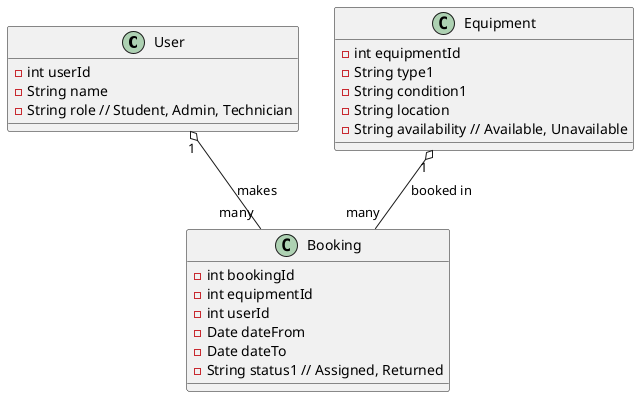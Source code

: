 @startuml

class User {
  - int userId
  - String name
  - String role // Student, Admin, Technician
}

class Equipment {
  - int equipmentId
  - String type1
  - String condition1
  - String location
  - String availability // Available, Unavailable
}

class Booking {
  - int bookingId
  - int equipmentId
  - int userId
  - Date dateFrom
  - Date dateTo
  - String status1 // Assigned, Returned
}

User "1" o-- "many" Booking : makes
Equipment "1" o-- "many" Booking : booked in

@enduml

